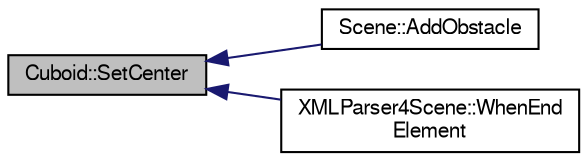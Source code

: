 digraph "Cuboid::SetCenter"
{
  edge [fontname="FreeSans",fontsize="10",labelfontname="FreeSans",labelfontsize="10"];
  node [fontname="FreeSans",fontsize="10",shape=record];
  rankdir="LR";
  Node1 [label="Cuboid::SetCenter",height=0.2,width=0.4,color="black", fillcolor="grey75", style="filled", fontcolor="black"];
  Node1 -> Node2 [dir="back",color="midnightblue",fontsize="10",style="solid",fontname="FreeSans"];
  Node2 [label="Scene::AddObstacle",height=0.2,width=0.4,color="black", fillcolor="white", style="filled",URL="$class_scene.html#aa673e67c91dff47b5ab1550de35bfa19",tooltip="Dodaje nową przeszkodę do sceny. "];
  Node1 -> Node3 [dir="back",color="midnightblue",fontsize="10",style="solid",fontname="FreeSans"];
  Node3 [label="XMLParser4Scene::WhenEnd\lElement",height=0.2,width=0.4,color="black", fillcolor="white", style="filled",URL="$class_x_m_l_parser4_scene.html#a21d50c14e7729235589b58f32dce9556",tooltip="Wykonuje końcowe operacje związane z danym elementem XML. "];
}
